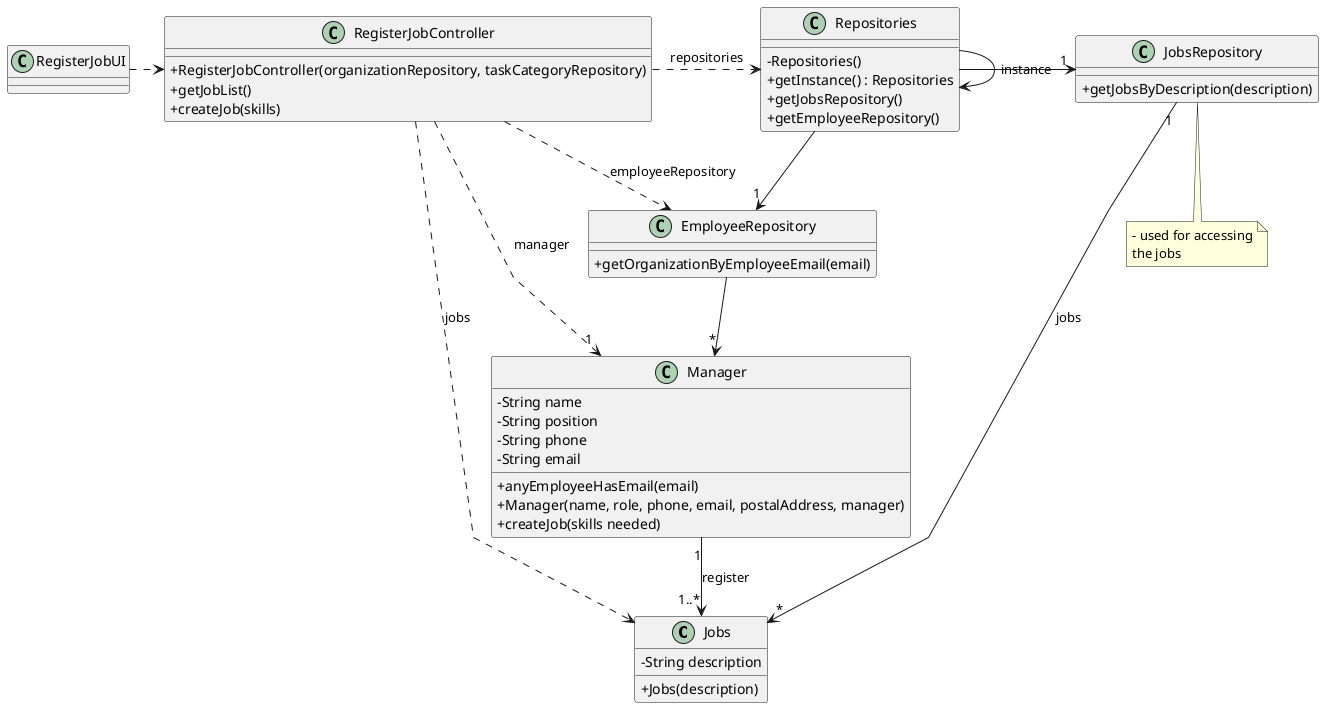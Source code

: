 @startuml
'skinparam monochrome true
skinparam packageStyle rectangle
skinparam shadowing false
skinparam linetype polyline
'skinparam linetype orto

skinparam classAttributeIconSize 0

'left to right direction

class Jobs {
    - String description

    + Jobs(description)
}

class Manager {
    - String name
    - String position
    - String phone
    - String email

    + anyEmployeeHasEmail(email)
    + Manager(name, role, phone, email, postalAddress, manager)
    + createJob(skills needed)
}

class JobsRepository {
    + getJobsByDescription(description)
}

class EmployeeRepository {
    + getOrganizationByEmployeeEmail(email)
}

class Repositories {
    - Repositories()
    + getInstance() : Repositories
    + getJobsRepository()
    + getEmployeeRepository()
}

class RegisterJobController {
    + RegisterJobController(organizationRepository, taskCategoryRepository)
    + getJobList()
    + createJob(skills)
}

note bottom of JobsRepository
    - used for accessing
    the jobs
end note

class RegisterJobUI {
}

Repositories -> Repositories : instance

RegisterJobUI .> RegisterJobController

RegisterJobController .> Repositories : repositories

Repositories -> "1" JobsRepository

RegisterJobController ..> Jobs : jobs
RegisterJobController ..> EmployeeRepository : employeeRepository


Repositories --> "1" EmployeeRepository

EmployeeRepository --> "*" Manager

RegisterJobController ..> "1" Manager : manager
JobsRepository "1" --> "*" Jobs : jobs
Manager "1" --> "1..*" Jobs : register

@enduml